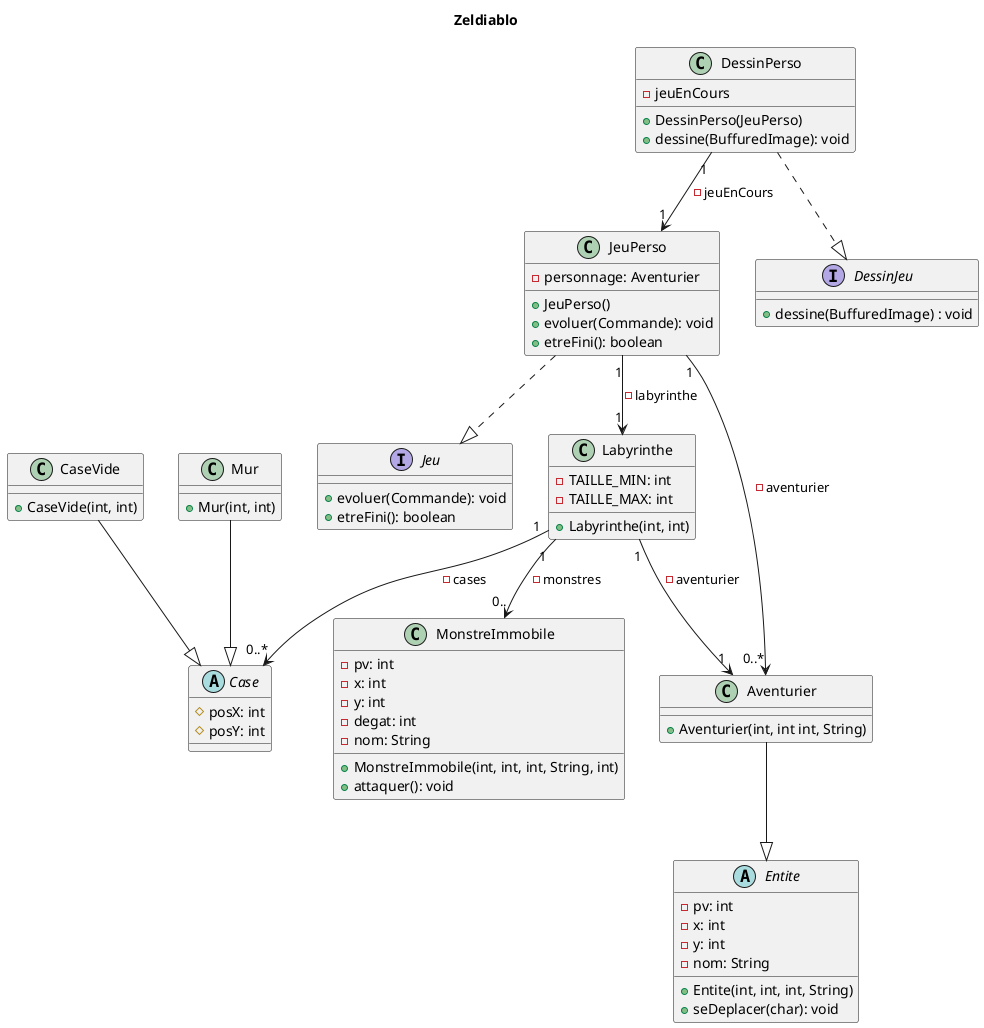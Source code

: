 "plantuml.exportOutDir": "."
@startuml 
title Zeldiablo

interface Jeu {
    +evoluer(Commande): void
    +etreFini(): boolean
}

class JeuPerso {
    -personnage: Aventurier
    +JeuPerso()
    +evoluer(Commande): void
    +etreFini(): boolean
}

interface DessinJeu {
    +dessine(BuffuredImage) : void
}

class DessinPerso {
    -jeuEnCours
    +DessinPerso(JeuPerso)
    +dessine(BuffuredImage): void
}

class Labyrinthe {
    -TAILLE_MIN: int
    -TAILLE_MAX: int
    +Labyrinthe(int, int)
}

class MonstreImmobile {
    -pv: int
    -x: int
    -y: int
    -degat: int
    -nom: String
    +MonstreImmobile(int, int, int, String, int)
    +attaquer(): void
}

abstract Case {
    #posX: int
    #posY: int
}

class CaseVide {
    +CaseVide(int, int)
}

class Mur {
    +Mur(int, int)
}

abstract Entite {
    -pv: int
    -x: int
    -y: int
    -nom: String

    +Entite(int, int, int, String)
    +seDeplacer(char): void
}

class Aventurier {
    +Aventurier(int, int int, String)
}

JeuPerso "1" --> "1" Labyrinthe : -labyrinthe
DessinPerso "1" --> "1" JeuPerso : -jeuEnCours
Labyrinthe "1" --> "0..*" Case : -cases
JeuPerso "1" --> "0..*" Aventurier : -aventurier
Labyrinthe "1" --> "1" Aventurier : -aventurier
Labyrinthe "1" --> "0.." MonstreImmobile: -monstres

JeuPerso ..|> Jeu
DessinPerso ..|> DessinJeu
CaseVide --|> Case
Mur --|> Case
Aventurier --|> Entite

@enduml